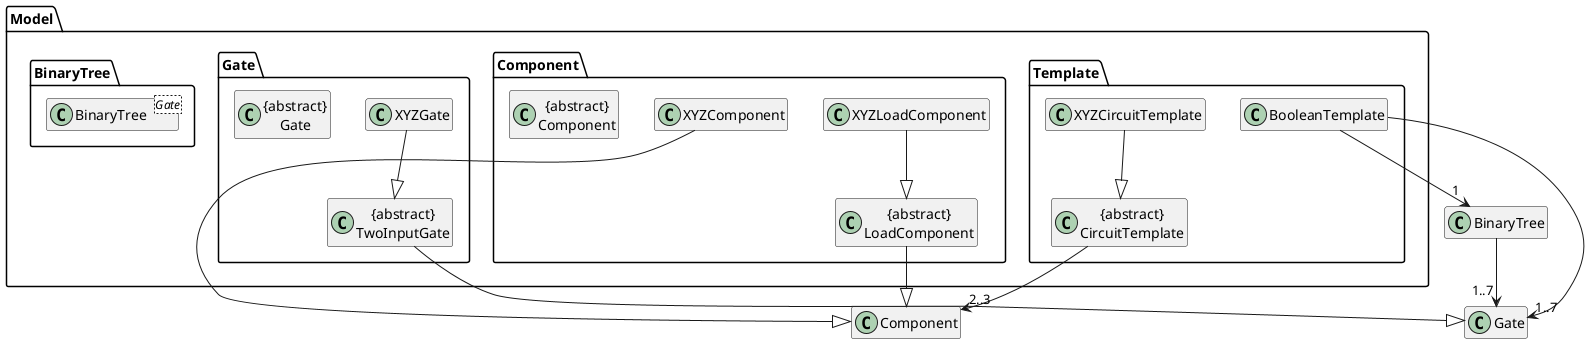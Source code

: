 @startuml

hide member

package Model {
package Template {
    Class XYZCircuitTemplate
    Class "{abstract}\nCircuitTemplate" as CircuitTemplate
    Class BooleanTemplate
}

package Component {

    Class XYZComponent
    Class XYZLoadComponent
    Class "{abstract}\nComponent" as Component
    Class "{abstract}\nLoadComponent" as LoadComponent

}

package Gate {
    Class XYZGate
    Class "{abstract}\nTwoInputGate" as TwoInput
    Class "{abstract}\nGate" as Gate
}

package BinaryTree {
    Class BinaryTree<Gate>
}
}

XYZCircuitTemplate --|> CircuitTemplate

CircuitTemplate --> "2..3" Component
LoadComponent --|> Component
XYZComponent --|> Component
XYZLoadComponent --|> LoadComponent

BooleanTemplate --> "1" BinaryTree
BooleanTemplate --> "1..7"Gate
BinaryTree --> "1..7" Gate

XYZGate --|> TwoInput
TwoInput --|> Gate

@enduml
